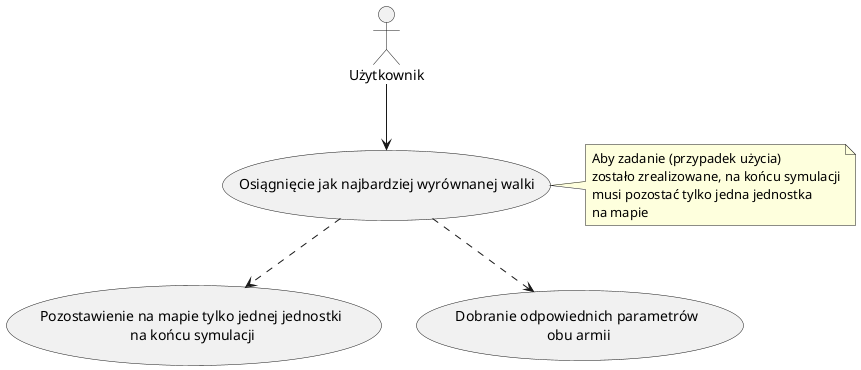 @startuml
'https://plantuml.com/use-case-diagram



Użytkownik --> (Osiągnięcie jak najbardziej wyrównanej walki)





note right of (Osiągnięcie jak najbardziej wyrównanej walki)
Aby zadanie (przypadek użycia)
zostało zrealizowane, na końcu symulacji
musi pozostać tylko jedna jednostka
na mapie
end note

(Osiągnięcie jak najbardziej wyrównanej walki) -.> (Pozostawienie na mapie tylko jednej jednostki\n na końcu symulacji)
(Osiągnięcie jak najbardziej wyrównanej walki) -.> (Dobranie odpowiednich parametrów\n obu armii)
@enduml